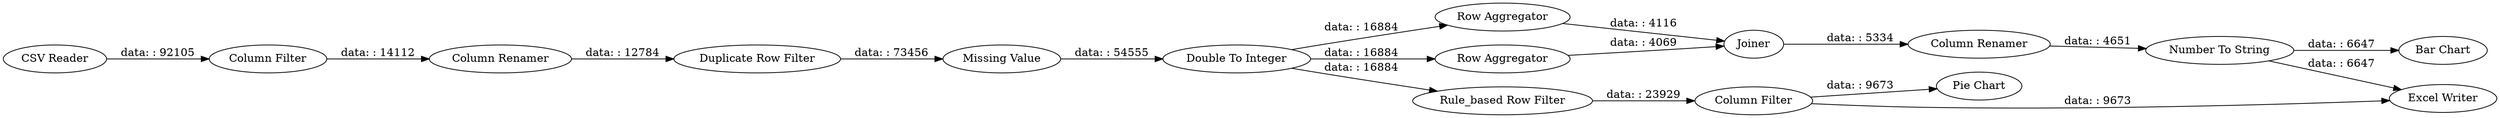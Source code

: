digraph {
	"-8137493854160845297_11" [label="Bar Chart"]
	"-8137493854160845297_16" [label="Column Filter"]
	"-8137493854160845297_12" [label="Number To String"]
	"-8137493854160845297_2" [label="Column Filter"]
	"-8137493854160845297_5" [label="Duplicate Row Filter"]
	"-8137493854160845297_13" [label="Column Renamer"]
	"-8137493854160845297_17" [label="Pie Chart"]
	"-8137493854160845297_14" [label="Excel Writer"]
	"-8137493854160845297_3" [label="Column Renamer"]
	"-8137493854160845297_4" [label="Missing Value"]
	"-8137493854160845297_9" [label="Row Aggregator"]
	"-8137493854160845297_1" [label="CSV Reader"]
	"-8137493854160845297_6" [label="Row Aggregator"]
	"-8137493854160845297_15" [label="Rule_based Row Filter"]
	"-8137493854160845297_10" [label=Joiner]
	"-8137493854160845297_8" [label="Double To Integer"]
	"-8137493854160845297_13" -> "-8137493854160845297_12" [label="data: : 4651"]
	"-8137493854160845297_5" -> "-8137493854160845297_4" [label="data: : 73456"]
	"-8137493854160845297_12" -> "-8137493854160845297_11" [label="data: : 6647"]
	"-8137493854160845297_8" -> "-8137493854160845297_6" [label="data: : 16884"]
	"-8137493854160845297_4" -> "-8137493854160845297_8" [label="data: : 54555"]
	"-8137493854160845297_12" -> "-8137493854160845297_14" [label="data: : 6647"]
	"-8137493854160845297_9" -> "-8137493854160845297_10" [label="data: : 4116"]
	"-8137493854160845297_6" -> "-8137493854160845297_10" [label="data: : 4069"]
	"-8137493854160845297_16" -> "-8137493854160845297_14" [label="data: : 9673"]
	"-8137493854160845297_16" -> "-8137493854160845297_17" [label="data: : 9673"]
	"-8137493854160845297_8" -> "-8137493854160845297_9" [label="data: : 16884"]
	"-8137493854160845297_10" -> "-8137493854160845297_13" [label="data: : 5334"]
	"-8137493854160845297_2" -> "-8137493854160845297_3" [label="data: : 14112"]
	"-8137493854160845297_15" -> "-8137493854160845297_16" [label="data: : 23929"]
	"-8137493854160845297_8" -> "-8137493854160845297_15" [label="data: : 16884"]
	"-8137493854160845297_3" -> "-8137493854160845297_5" [label="data: : 12784"]
	"-8137493854160845297_1" -> "-8137493854160845297_2" [label="data: : 92105"]
	rankdir=LR
}
